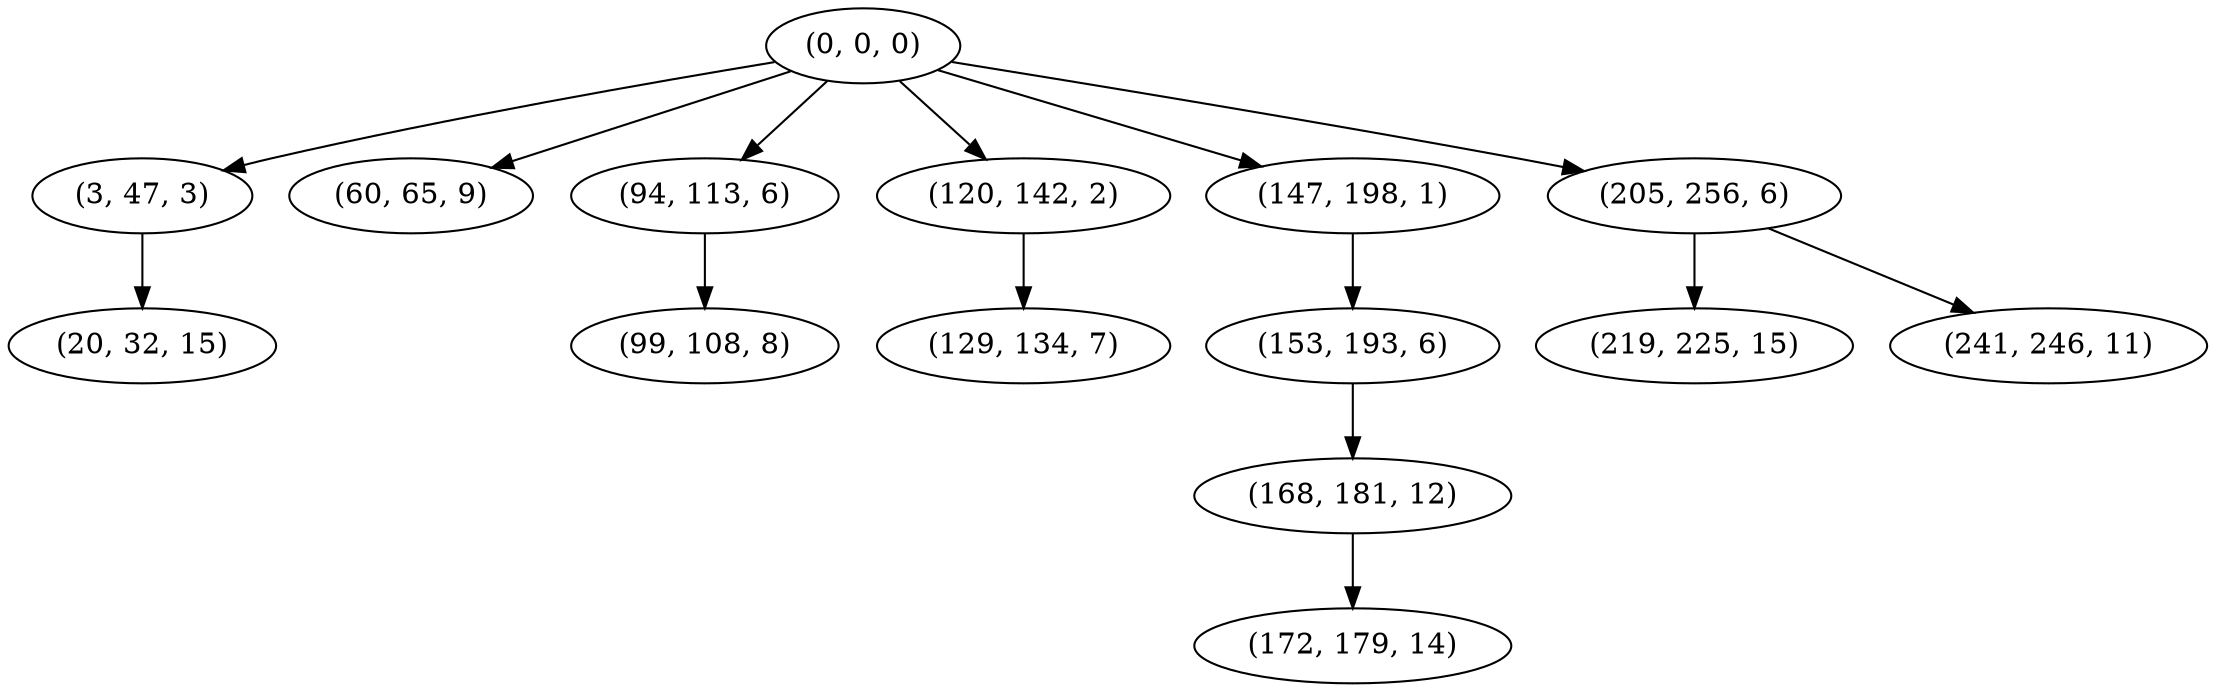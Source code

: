 digraph tree {
    "(0, 0, 0)";
    "(3, 47, 3)";
    "(20, 32, 15)";
    "(60, 65, 9)";
    "(94, 113, 6)";
    "(99, 108, 8)";
    "(120, 142, 2)";
    "(129, 134, 7)";
    "(147, 198, 1)";
    "(153, 193, 6)";
    "(168, 181, 12)";
    "(172, 179, 14)";
    "(205, 256, 6)";
    "(219, 225, 15)";
    "(241, 246, 11)";
    "(0, 0, 0)" -> "(3, 47, 3)";
    "(0, 0, 0)" -> "(60, 65, 9)";
    "(0, 0, 0)" -> "(94, 113, 6)";
    "(0, 0, 0)" -> "(120, 142, 2)";
    "(0, 0, 0)" -> "(147, 198, 1)";
    "(0, 0, 0)" -> "(205, 256, 6)";
    "(3, 47, 3)" -> "(20, 32, 15)";
    "(94, 113, 6)" -> "(99, 108, 8)";
    "(120, 142, 2)" -> "(129, 134, 7)";
    "(147, 198, 1)" -> "(153, 193, 6)";
    "(153, 193, 6)" -> "(168, 181, 12)";
    "(168, 181, 12)" -> "(172, 179, 14)";
    "(205, 256, 6)" -> "(219, 225, 15)";
    "(205, 256, 6)" -> "(241, 246, 11)";
}
